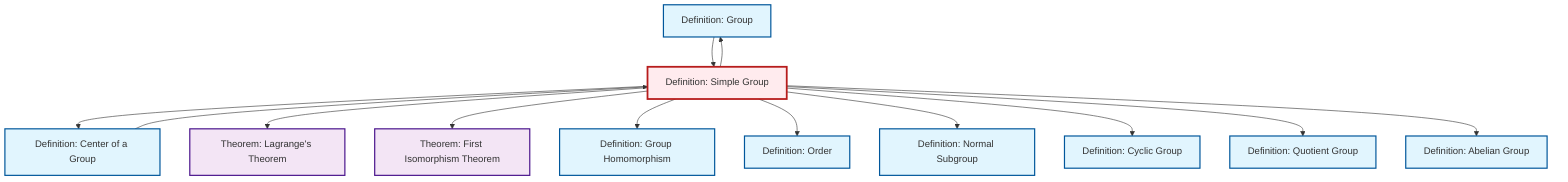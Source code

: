 graph TD
    classDef definition fill:#e1f5fe,stroke:#01579b,stroke-width:2px
    classDef theorem fill:#f3e5f5,stroke:#4a148c,stroke-width:2px
    classDef axiom fill:#fff3e0,stroke:#e65100,stroke-width:2px
    classDef example fill:#e8f5e9,stroke:#1b5e20,stroke-width:2px
    classDef current fill:#ffebee,stroke:#b71c1c,stroke-width:3px
    def-order["Definition: Order"]:::definition
    def-homomorphism["Definition: Group Homomorphism"]:::definition
    def-group["Definition: Group"]:::definition
    def-quotient-group["Definition: Quotient Group"]:::definition
    thm-first-isomorphism["Theorem: First Isomorphism Theorem"]:::theorem
    thm-lagrange["Theorem: Lagrange's Theorem"]:::theorem
    def-center-of-group["Definition: Center of a Group"]:::definition
    def-simple-group["Definition: Simple Group"]:::definition
    def-abelian-group["Definition: Abelian Group"]:::definition
    def-cyclic-group["Definition: Cyclic Group"]:::definition
    def-normal-subgroup["Definition: Normal Subgroup"]:::definition
    def-simple-group --> def-center-of-group
    def-simple-group --> thm-lagrange
    def-group --> def-simple-group
    def-simple-group --> thm-first-isomorphism
    def-simple-group --> def-homomorphism
    def-simple-group --> def-order
    def-simple-group --> def-normal-subgroup
    def-simple-group --> def-cyclic-group
    def-simple-group --> def-quotient-group
    def-center-of-group --> def-simple-group
    def-simple-group --> def-abelian-group
    def-simple-group --> def-group
    class def-simple-group current